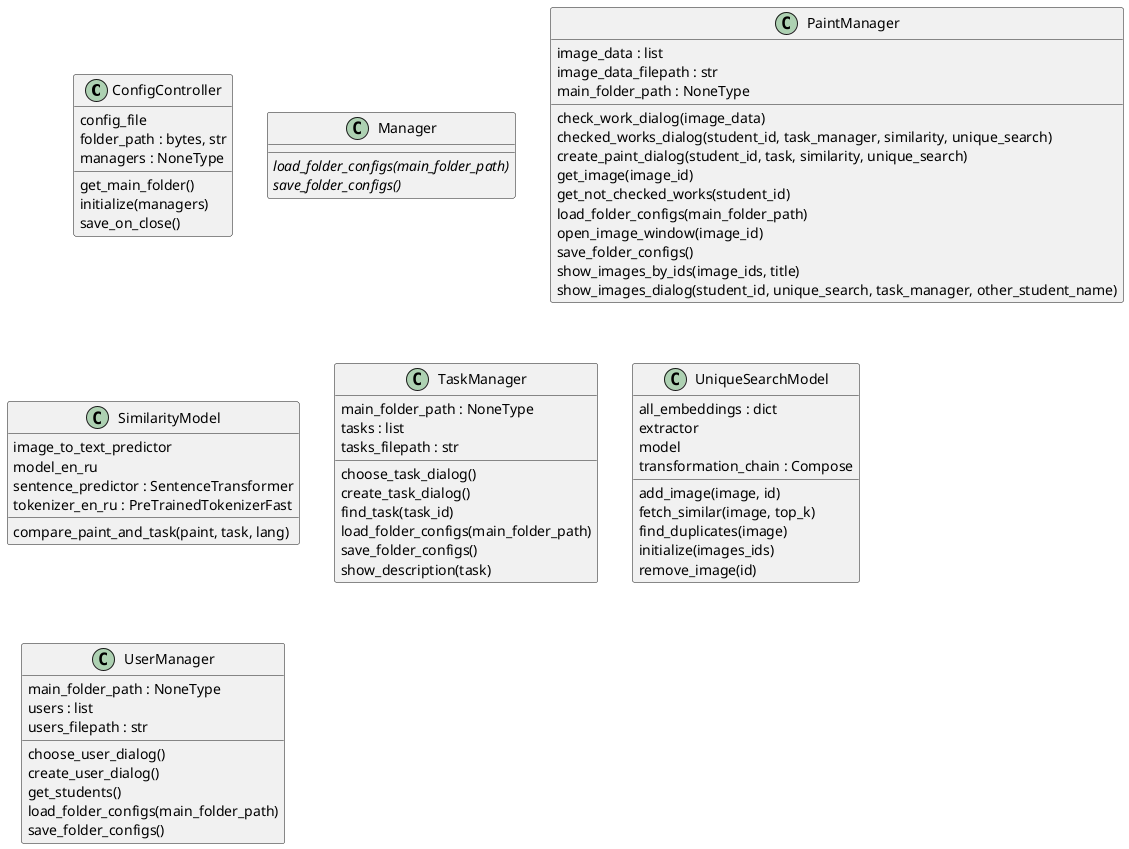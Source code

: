 @startuml classes
set namespaceSeparator none
class "ConfigController" as src.config.ConfigController {
  config_file
  folder_path : bytes, str
  managers : NoneType
  get_main_folder()
  initialize(managers)
  save_on_close()
}
class "Manager" as src.utils.Manager {
  {abstract}load_folder_configs(main_folder_path)
  {abstract}save_folder_configs()
}
class "PaintManager" as src.paint.PaintManager {
  image_data : list
  image_data_filepath : str
  main_folder_path : NoneType
  check_work_dialog(image_data)
  checked_works_dialog(student_id, task_manager, similarity, unique_search)
  create_paint_dialog(student_id, task, similarity, unique_search)
  get_image(image_id)
  get_not_checked_works(student_id)
  load_folder_configs(main_folder_path)
  open_image_window(image_id)
  save_folder_configs()
  show_images_by_ids(image_ids, title)
  show_images_dialog(student_id, unique_search, task_manager, other_student_name)
}
class "SimilarityModel" as src.similarity.SimilarityModel {
  image_to_text_predictor
  model_en_ru
  sentence_predictor : SentenceTransformer
  tokenizer_en_ru : PreTrainedTokenizerFast
  compare_paint_and_task(paint, task, lang)
}
class "TaskManager" as src.task.TaskManager {
  main_folder_path : NoneType
  tasks : list
  tasks_filepath : str
  choose_task_dialog()
  create_task_dialog()
  find_task(task_id)
  load_folder_configs(main_folder_path)
  save_folder_configs()
  show_description(task)
}
class "UniqueSearchModel" as src.unique_search.UniqueSearchModel {
  all_embeddings : dict
  extractor
  model
  transformation_chain : Compose
  add_image(image, id)
  fetch_similar(image, top_k)
  find_duplicates(image)
  initialize(images_ids)
  remove_image(id)
}
class "UserManager" as src.user.UserManager {
  main_folder_path : NoneType
  users : list
  users_filepath : str
  choose_user_dialog()
  create_user_dialog()
  get_students()
  load_folder_configs(main_folder_path)
  save_folder_configs()
}
@enduml
